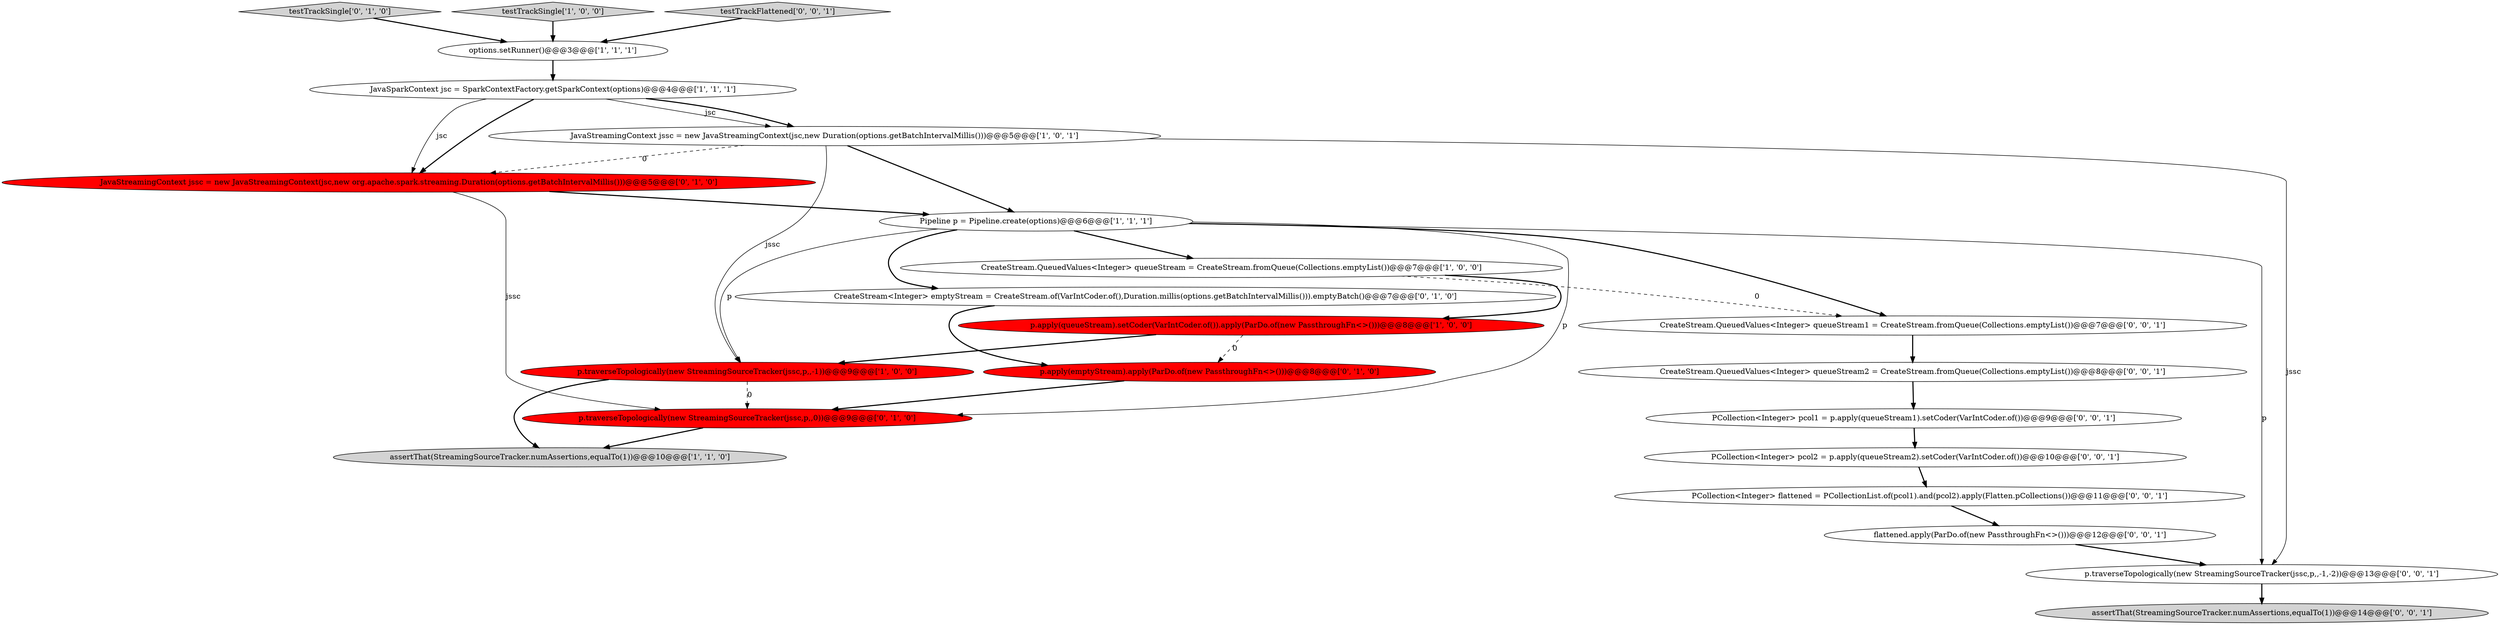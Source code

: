 digraph {
10 [style = filled, label = "testTrackSingle['0', '1', '0']", fillcolor = lightgray, shape = diamond image = "AAA0AAABBB2BBB"];
21 [style = filled, label = "PCollection<Integer> flattened = PCollectionList.of(pcol1).and(pcol2).apply(Flatten.pCollections())@@@11@@@['0', '0', '1']", fillcolor = white, shape = ellipse image = "AAA0AAABBB3BBB"];
4 [style = filled, label = "JavaSparkContext jsc = SparkContextFactory.getSparkContext(options)@@@4@@@['1', '1', '1']", fillcolor = white, shape = ellipse image = "AAA0AAABBB1BBB"];
5 [style = filled, label = "JavaStreamingContext jssc = new JavaStreamingContext(jsc,new Duration(options.getBatchIntervalMillis()))@@@5@@@['1', '0', '1']", fillcolor = white, shape = ellipse image = "AAA0AAABBB1BBB"];
1 [style = filled, label = "options.setRunner()@@@3@@@['1', '1', '1']", fillcolor = white, shape = ellipse image = "AAA0AAABBB1BBB"];
3 [style = filled, label = "testTrackSingle['1', '0', '0']", fillcolor = lightgray, shape = diamond image = "AAA0AAABBB1BBB"];
18 [style = filled, label = "flattened.apply(ParDo.of(new PassthroughFn<>()))@@@12@@@['0', '0', '1']", fillcolor = white, shape = ellipse image = "AAA0AAABBB3BBB"];
17 [style = filled, label = "PCollection<Integer> pcol2 = p.apply(queueStream2).setCoder(VarIntCoder.of())@@@10@@@['0', '0', '1']", fillcolor = white, shape = ellipse image = "AAA0AAABBB3BBB"];
6 [style = filled, label = "CreateStream.QueuedValues<Integer> queueStream = CreateStream.fromQueue(Collections.emptyList())@@@7@@@['1', '0', '0']", fillcolor = white, shape = ellipse image = "AAA0AAABBB1BBB"];
2 [style = filled, label = "p.apply(queueStream).setCoder(VarIntCoder.of()).apply(ParDo.of(new PassthroughFn<>()))@@@8@@@['1', '0', '0']", fillcolor = red, shape = ellipse image = "AAA1AAABBB1BBB"];
15 [style = filled, label = "CreateStream.QueuedValues<Integer> queueStream2 = CreateStream.fromQueue(Collections.emptyList())@@@8@@@['0', '0', '1']", fillcolor = white, shape = ellipse image = "AAA0AAABBB3BBB"];
8 [style = filled, label = "assertThat(StreamingSourceTracker.numAssertions,equalTo(1))@@@10@@@['1', '1', '0']", fillcolor = lightgray, shape = ellipse image = "AAA0AAABBB1BBB"];
9 [style = filled, label = "p.apply(emptyStream).apply(ParDo.of(new PassthroughFn<>()))@@@8@@@['0', '1', '0']", fillcolor = red, shape = ellipse image = "AAA1AAABBB2BBB"];
11 [style = filled, label = "CreateStream<Integer> emptyStream = CreateStream.of(VarIntCoder.of(),Duration.millis(options.getBatchIntervalMillis())).emptyBatch()@@@7@@@['0', '1', '0']", fillcolor = white, shape = ellipse image = "AAA0AAABBB2BBB"];
12 [style = filled, label = "p.traverseTopologically(new StreamingSourceTracker(jssc,p,,0))@@@9@@@['0', '1', '0']", fillcolor = red, shape = ellipse image = "AAA1AAABBB2BBB"];
13 [style = filled, label = "JavaStreamingContext jssc = new JavaStreamingContext(jsc,new org.apache.spark.streaming.Duration(options.getBatchIntervalMillis()))@@@5@@@['0', '1', '0']", fillcolor = red, shape = ellipse image = "AAA1AAABBB2BBB"];
7 [style = filled, label = "p.traverseTopologically(new StreamingSourceTracker(jssc,p,,-1))@@@9@@@['1', '0', '0']", fillcolor = red, shape = ellipse image = "AAA1AAABBB1BBB"];
14 [style = filled, label = "p.traverseTopologically(new StreamingSourceTracker(jssc,p,,-1,-2))@@@13@@@['0', '0', '1']", fillcolor = white, shape = ellipse image = "AAA0AAABBB3BBB"];
22 [style = filled, label = "CreateStream.QueuedValues<Integer> queueStream1 = CreateStream.fromQueue(Collections.emptyList())@@@7@@@['0', '0', '1']", fillcolor = white, shape = ellipse image = "AAA0AAABBB3BBB"];
20 [style = filled, label = "PCollection<Integer> pcol1 = p.apply(queueStream1).setCoder(VarIntCoder.of())@@@9@@@['0', '0', '1']", fillcolor = white, shape = ellipse image = "AAA0AAABBB3BBB"];
0 [style = filled, label = "Pipeline p = Pipeline.create(options)@@@6@@@['1', '1', '1']", fillcolor = white, shape = ellipse image = "AAA0AAABBB1BBB"];
19 [style = filled, label = "assertThat(StreamingSourceTracker.numAssertions,equalTo(1))@@@14@@@['0', '0', '1']", fillcolor = lightgray, shape = ellipse image = "AAA0AAABBB3BBB"];
16 [style = filled, label = "testTrackFlattened['0', '0', '1']", fillcolor = lightgray, shape = diamond image = "AAA0AAABBB3BBB"];
5->13 [style = dashed, label="0"];
4->5 [style = solid, label="jsc"];
1->4 [style = bold, label=""];
4->13 [style = solid, label="jsc"];
20->17 [style = bold, label=""];
22->15 [style = bold, label=""];
3->1 [style = bold, label=""];
5->7 [style = solid, label="jssc"];
0->6 [style = bold, label=""];
4->13 [style = bold, label=""];
0->7 [style = solid, label="p"];
0->11 [style = bold, label=""];
14->19 [style = bold, label=""];
7->8 [style = bold, label=""];
11->9 [style = bold, label=""];
0->12 [style = solid, label="p"];
21->18 [style = bold, label=""];
6->22 [style = dashed, label="0"];
5->14 [style = solid, label="jssc"];
0->14 [style = solid, label="p"];
6->2 [style = bold, label=""];
5->0 [style = bold, label=""];
16->1 [style = bold, label=""];
2->9 [style = dashed, label="0"];
12->8 [style = bold, label=""];
15->20 [style = bold, label=""];
0->22 [style = bold, label=""];
7->12 [style = dashed, label="0"];
9->12 [style = bold, label=""];
13->12 [style = solid, label="jssc"];
2->7 [style = bold, label=""];
10->1 [style = bold, label=""];
4->5 [style = bold, label=""];
17->21 [style = bold, label=""];
18->14 [style = bold, label=""];
13->0 [style = bold, label=""];
}
